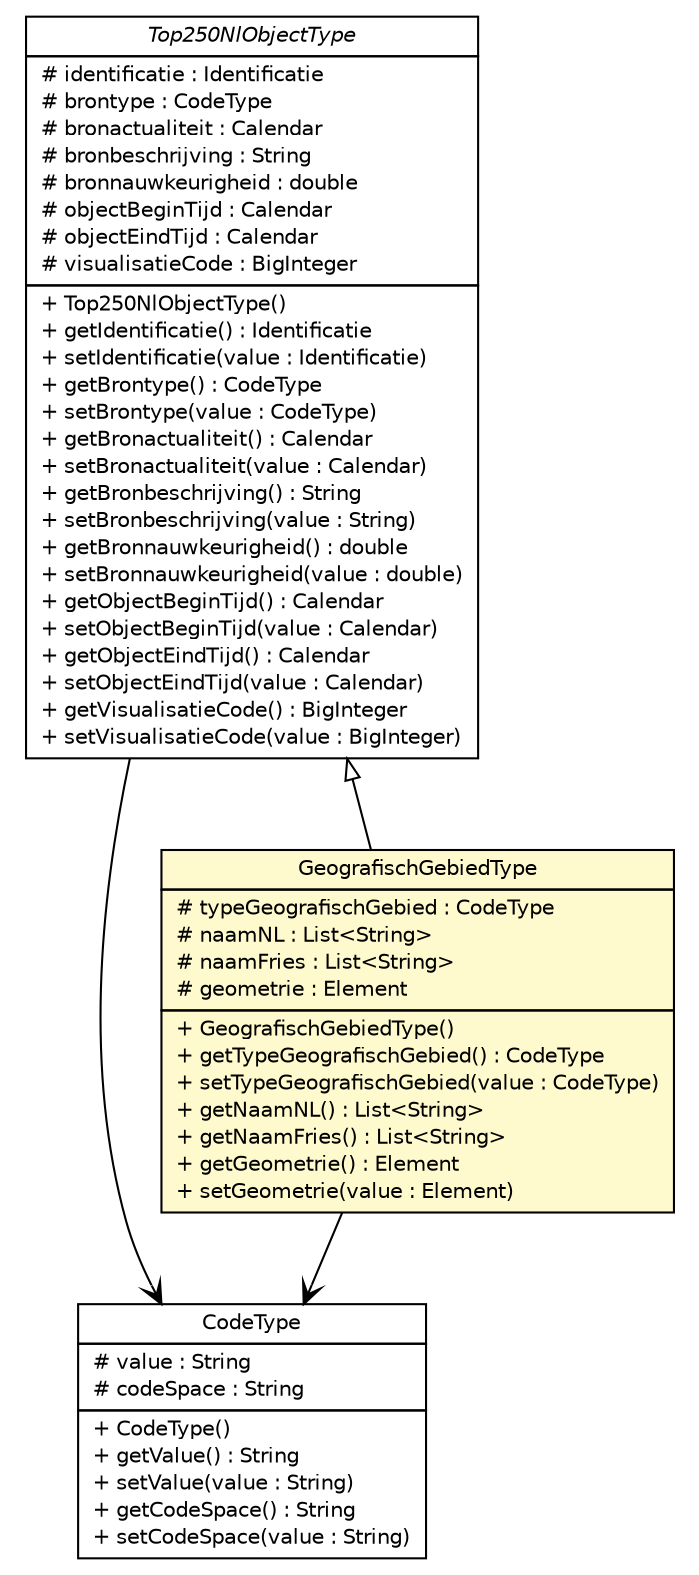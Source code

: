 #!/usr/local/bin/dot
#
# Class diagram 
# Generated by UMLGraph version R5_6-24-gf6e263 (http://www.umlgraph.org/)
#

digraph G {
	edge [fontname="Helvetica",fontsize=10,labelfontname="Helvetica",labelfontsize=10];
	node [fontname="Helvetica",fontsize=10,shape=plaintext];
	nodesep=0.25;
	ranksep=0.5;
	// nl.b3p.topnl.top250nl.Top250NlObjectType
	c20777 [label=<<table title="nl.b3p.topnl.top250nl.Top250NlObjectType" border="0" cellborder="1" cellspacing="0" cellpadding="2" port="p" href="./Top250NlObjectType.html">
		<tr><td><table border="0" cellspacing="0" cellpadding="1">
<tr><td align="center" balign="center"><font face="Helvetica-Oblique"> Top250NlObjectType </font></td></tr>
		</table></td></tr>
		<tr><td><table border="0" cellspacing="0" cellpadding="1">
<tr><td align="left" balign="left"> # identificatie : Identificatie </td></tr>
<tr><td align="left" balign="left"> # brontype : CodeType </td></tr>
<tr><td align="left" balign="left"> # bronactualiteit : Calendar </td></tr>
<tr><td align="left" balign="left"> # bronbeschrijving : String </td></tr>
<tr><td align="left" balign="left"> # bronnauwkeurigheid : double </td></tr>
<tr><td align="left" balign="left"> # objectBeginTijd : Calendar </td></tr>
<tr><td align="left" balign="left"> # objectEindTijd : Calendar </td></tr>
<tr><td align="left" balign="left"> # visualisatieCode : BigInteger </td></tr>
		</table></td></tr>
		<tr><td><table border="0" cellspacing="0" cellpadding="1">
<tr><td align="left" balign="left"> + Top250NlObjectType() </td></tr>
<tr><td align="left" balign="left"> + getIdentificatie() : Identificatie </td></tr>
<tr><td align="left" balign="left"> + setIdentificatie(value : Identificatie) </td></tr>
<tr><td align="left" balign="left"> + getBrontype() : CodeType </td></tr>
<tr><td align="left" balign="left"> + setBrontype(value : CodeType) </td></tr>
<tr><td align="left" balign="left"> + getBronactualiteit() : Calendar </td></tr>
<tr><td align="left" balign="left"> + setBronactualiteit(value : Calendar) </td></tr>
<tr><td align="left" balign="left"> + getBronbeschrijving() : String </td></tr>
<tr><td align="left" balign="left"> + setBronbeschrijving(value : String) </td></tr>
<tr><td align="left" balign="left"> + getBronnauwkeurigheid() : double </td></tr>
<tr><td align="left" balign="left"> + setBronnauwkeurigheid(value : double) </td></tr>
<tr><td align="left" balign="left"> + getObjectBeginTijd() : Calendar </td></tr>
<tr><td align="left" balign="left"> + setObjectBeginTijd(value : Calendar) </td></tr>
<tr><td align="left" balign="left"> + getObjectEindTijd() : Calendar </td></tr>
<tr><td align="left" balign="left"> + setObjectEindTijd(value : Calendar) </td></tr>
<tr><td align="left" balign="left"> + getVisualisatieCode() : BigInteger </td></tr>
<tr><td align="left" balign="left"> + setVisualisatieCode(value : BigInteger) </td></tr>
		</table></td></tr>
		</table>>, URL="./Top250NlObjectType.html", fontname="Helvetica", fontcolor="black", fontsize=10.0];
	// nl.b3p.topnl.top250nl.CodeType
	c20786 [label=<<table title="nl.b3p.topnl.top250nl.CodeType" border="0" cellborder="1" cellspacing="0" cellpadding="2" port="p" href="./CodeType.html">
		<tr><td><table border="0" cellspacing="0" cellpadding="1">
<tr><td align="center" balign="center"> CodeType </td></tr>
		</table></td></tr>
		<tr><td><table border="0" cellspacing="0" cellpadding="1">
<tr><td align="left" balign="left"> # value : String </td></tr>
<tr><td align="left" balign="left"> # codeSpace : String </td></tr>
		</table></td></tr>
		<tr><td><table border="0" cellspacing="0" cellpadding="1">
<tr><td align="left" balign="left"> + CodeType() </td></tr>
<tr><td align="left" balign="left"> + getValue() : String </td></tr>
<tr><td align="left" balign="left"> + setValue(value : String) </td></tr>
<tr><td align="left" balign="left"> + getCodeSpace() : String </td></tr>
<tr><td align="left" balign="left"> + setCodeSpace(value : String) </td></tr>
		</table></td></tr>
		</table>>, URL="./CodeType.html", fontname="Helvetica", fontcolor="black", fontsize=10.0];
	// nl.b3p.topnl.top250nl.GeografischGebiedType
	c20793 [label=<<table title="nl.b3p.topnl.top250nl.GeografischGebiedType" border="0" cellborder="1" cellspacing="0" cellpadding="2" port="p" bgcolor="lemonChiffon" href="./GeografischGebiedType.html">
		<tr><td><table border="0" cellspacing="0" cellpadding="1">
<tr><td align="center" balign="center"> GeografischGebiedType </td></tr>
		</table></td></tr>
		<tr><td><table border="0" cellspacing="0" cellpadding="1">
<tr><td align="left" balign="left"> # typeGeografischGebied : CodeType </td></tr>
<tr><td align="left" balign="left"> # naamNL : List&lt;String&gt; </td></tr>
<tr><td align="left" balign="left"> # naamFries : List&lt;String&gt; </td></tr>
<tr><td align="left" balign="left"> # geometrie : Element </td></tr>
		</table></td></tr>
		<tr><td><table border="0" cellspacing="0" cellpadding="1">
<tr><td align="left" balign="left"> + GeografischGebiedType() </td></tr>
<tr><td align="left" balign="left"> + getTypeGeografischGebied() : CodeType </td></tr>
<tr><td align="left" balign="left"> + setTypeGeografischGebied(value : CodeType) </td></tr>
<tr><td align="left" balign="left"> + getNaamNL() : List&lt;String&gt; </td></tr>
<tr><td align="left" balign="left"> + getNaamFries() : List&lt;String&gt; </td></tr>
<tr><td align="left" balign="left"> + getGeometrie() : Element </td></tr>
<tr><td align="left" balign="left"> + setGeometrie(value : Element) </td></tr>
		</table></td></tr>
		</table>>, URL="./GeografischGebiedType.html", fontname="Helvetica", fontcolor="black", fontsize=10.0];
	//nl.b3p.topnl.top250nl.GeografischGebiedType extends nl.b3p.topnl.top250nl.Top250NlObjectType
	c20777:p -> c20793:p [dir=back,arrowtail=empty];
	// nl.b3p.topnl.top250nl.Top250NlObjectType NAVASSOC nl.b3p.topnl.top250nl.CodeType
	c20777:p -> c20786:p [taillabel="", label="", headlabel="", fontname="Helvetica", fontcolor="black", fontsize=10.0, color="black", arrowhead=open];
	// nl.b3p.topnl.top250nl.GeografischGebiedType NAVASSOC nl.b3p.topnl.top250nl.CodeType
	c20793:p -> c20786:p [taillabel="", label="", headlabel="", fontname="Helvetica", fontcolor="black", fontsize=10.0, color="black", arrowhead=open];
}


